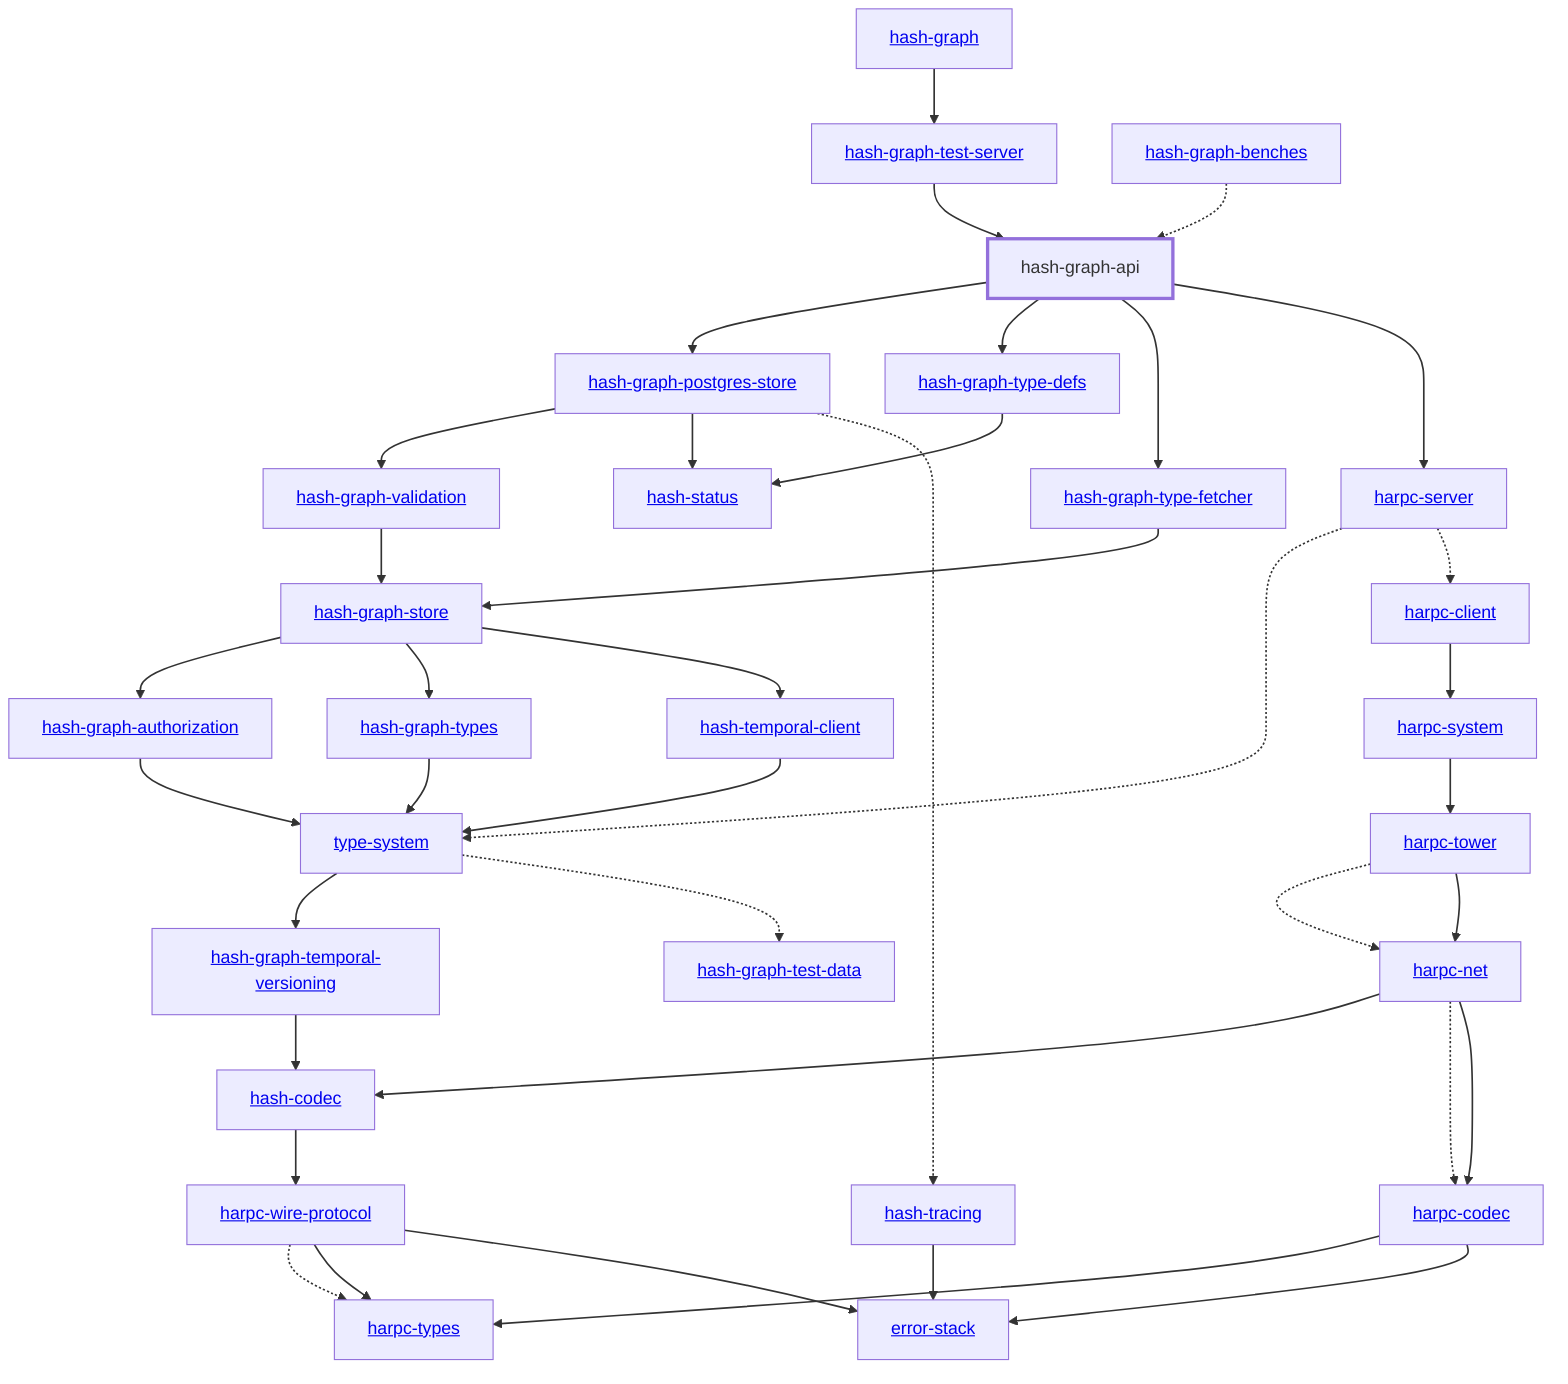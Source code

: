 graph TD
    linkStyle default stroke-width:1.5px
    classDef default stroke-width:1px
    classDef root stroke-width:3px
    classDef dev stroke-width:1px
    classDef build stroke-width:1px
    %% Legend
    %% --> : Normal dependency
    %% -.-> : Dev dependency
    %% ---> : Build dependency
    0[<a href="../hash_graph">hash-graph</a>]
    1[<a href="../type_system">type-system</a>]
    2[<a href="../hash_codec">hash-codec</a>]
    3[hash-graph-api]
    class 3 root
    4[<a href="../hash_graph_authorization">hash-graph-authorization</a>]
    5[<a href="../hash_graph_postgres_store">hash-graph-postgres-store</a>]
    6[<a href="../hash_graph_store">hash-graph-store</a>]
    7[<a href="../hash_graph_temporal_versioning">hash-graph-temporal-versioning</a>]
    8[<a href="../hash_graph_test_server">hash-graph-test-server</a>]
    9[<a href="../hash_graph_type_defs">hash-graph-type-defs</a>]
    10[<a href="../hash_graph_type_fetcher">hash-graph-type-fetcher</a>]
    11[<a href="../hash_graph_types">hash-graph-types</a>]
    12[<a href="../hash_graph_validation">hash-graph-validation</a>]
    13[<a href="../harpc_client">harpc-client</a>]
    14[<a href="../harpc_codec">harpc-codec</a>]
    15[<a href="../harpc_net">harpc-net</a>]
    16[<a href="../harpc_server">harpc-server</a>]
    17[<a href="../harpc_system">harpc-system</a>]
    18[<a href="../harpc_tower">harpc-tower</a>]
    19[<a href="../harpc_types">harpc-types</a>]
    20[<a href="../harpc_wire_protocol">harpc-wire-protocol</a>]
    21[<a href="../hash_status">hash-status</a>]
    22[<a href="../hash_temporal_client">hash-temporal-client</a>]
    23[<a href="../hash_tracing">hash-tracing</a>]
    24[<a href="../error_stack">error-stack</a>]
    25[<a href="../hash_graph_benches">hash-graph-benches</a>]
    26[<a href="../hash_graph_test_data">hash-graph-test-data</a>]
    0 --> 8
    1 --> 7
    1 -.-> 26
    2 --> 20
    3 --> 5
    3 --> 9
    3 --> 10
    3 --> 16
    4 --> 1
    5 --> 12
    5 --> 21
    5 -.-> 23
    6 --> 4
    6 --> 11
    6 --> 22
    7 --> 2
    8 --> 3
    9 --> 21
    10 --> 6
    11 --> 1
    12 --> 6
    13 --> 17
    14 --> 19
    14 --> 24
    15 --> 2
    15 -.-> 14
    15 --> 14
    16 -.-> 1
    16 -.-> 13
    17 --> 18
    18 -.-> 15
    18 --> 15
    20 -.-> 19
    20 --> 19
    20 --> 24
    22 --> 1
    23 --> 24
    25 -.-> 3
